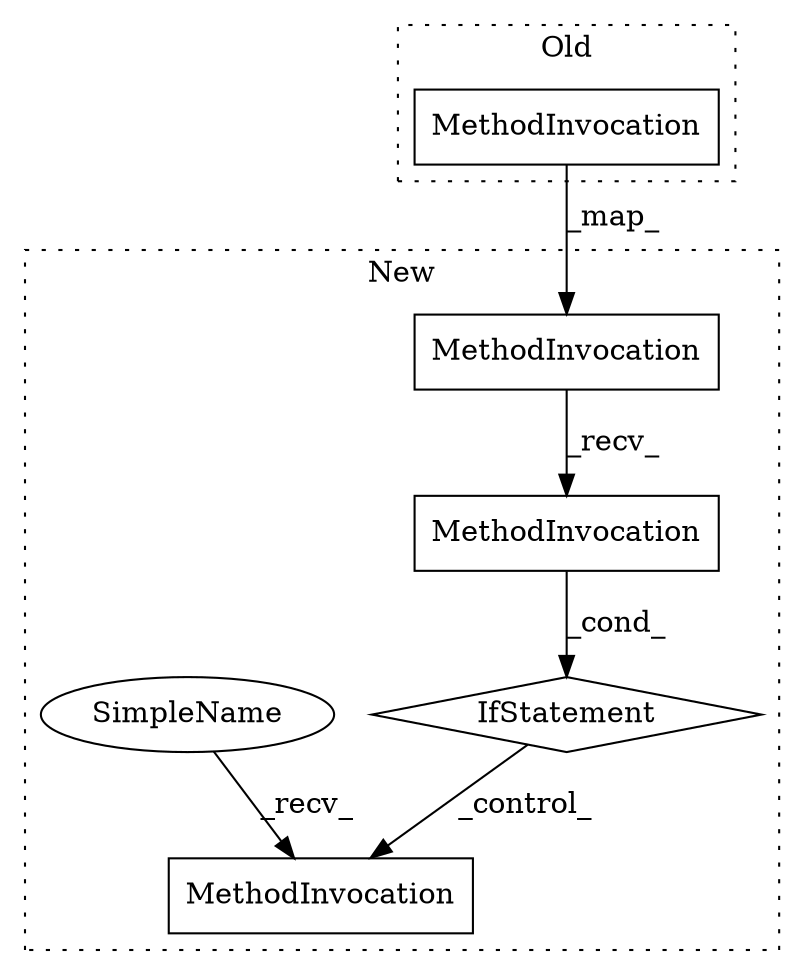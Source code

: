 digraph G {
subgraph cluster0 {
5 [label="MethodInvocation" a="32" s="5723" l="15" shape="box"];
label = "Old";
style="dotted";
}
subgraph cluster1 {
1 [label="IfStatement" a="25" s="5848" l="3" shape="diamond"];
2 [label="MethodInvocation" a="32" s="5839" l="9" shape="box"];
3 [label="MethodInvocation" a="32" s="5823" l="15" shape="box"];
4 [label="MethodInvocation" a="32" s="5878" l="15" shape="box"];
6 [label="SimpleName" a="42" s="5860" l="17" shape="ellipse"];
label = "New";
style="dotted";
}
1 -> 4 [label="_control_"];
2 -> 1 [label="_cond_"];
3 -> 2 [label="_recv_"];
5 -> 3 [label="_map_"];
6 -> 4 [label="_recv_"];
}